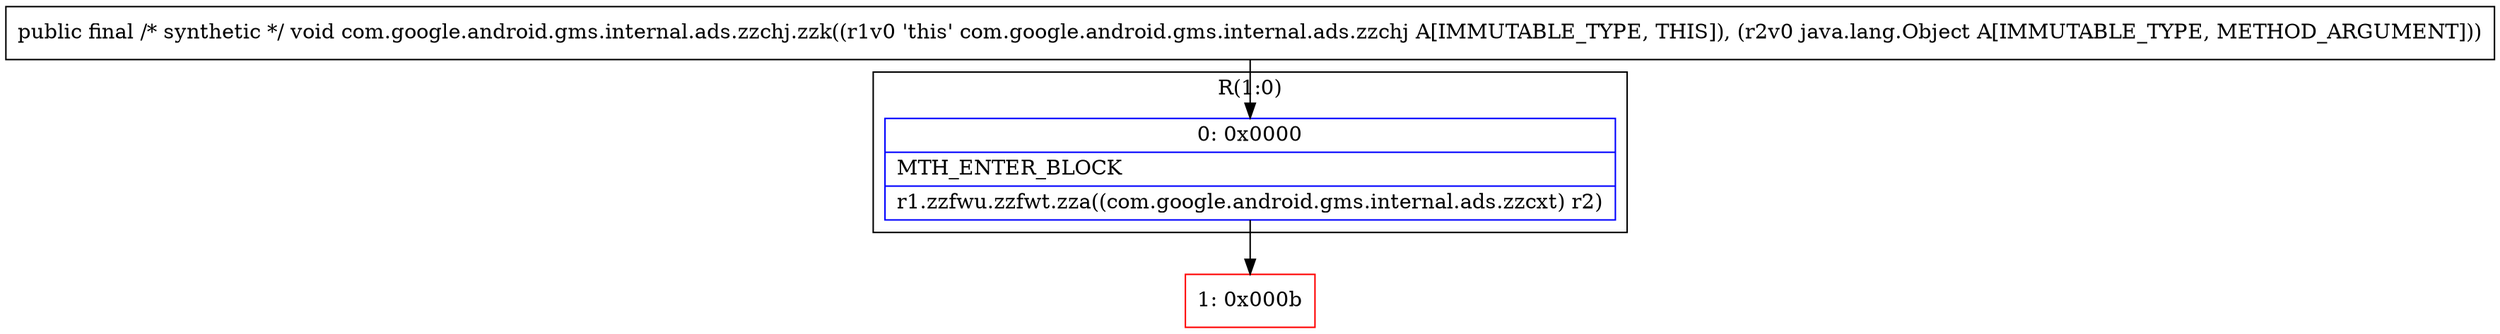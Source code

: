 digraph "CFG forcom.google.android.gms.internal.ads.zzchj.zzk(Ljava\/lang\/Object;)V" {
subgraph cluster_Region_2033947493 {
label = "R(1:0)";
node [shape=record,color=blue];
Node_0 [shape=record,label="{0\:\ 0x0000|MTH_ENTER_BLOCK\l|r1.zzfwu.zzfwt.zza((com.google.android.gms.internal.ads.zzcxt) r2)\l}"];
}
Node_1 [shape=record,color=red,label="{1\:\ 0x000b}"];
MethodNode[shape=record,label="{public final \/* synthetic *\/ void com.google.android.gms.internal.ads.zzchj.zzk((r1v0 'this' com.google.android.gms.internal.ads.zzchj A[IMMUTABLE_TYPE, THIS]), (r2v0 java.lang.Object A[IMMUTABLE_TYPE, METHOD_ARGUMENT])) }"];
MethodNode -> Node_0;
Node_0 -> Node_1;
}

